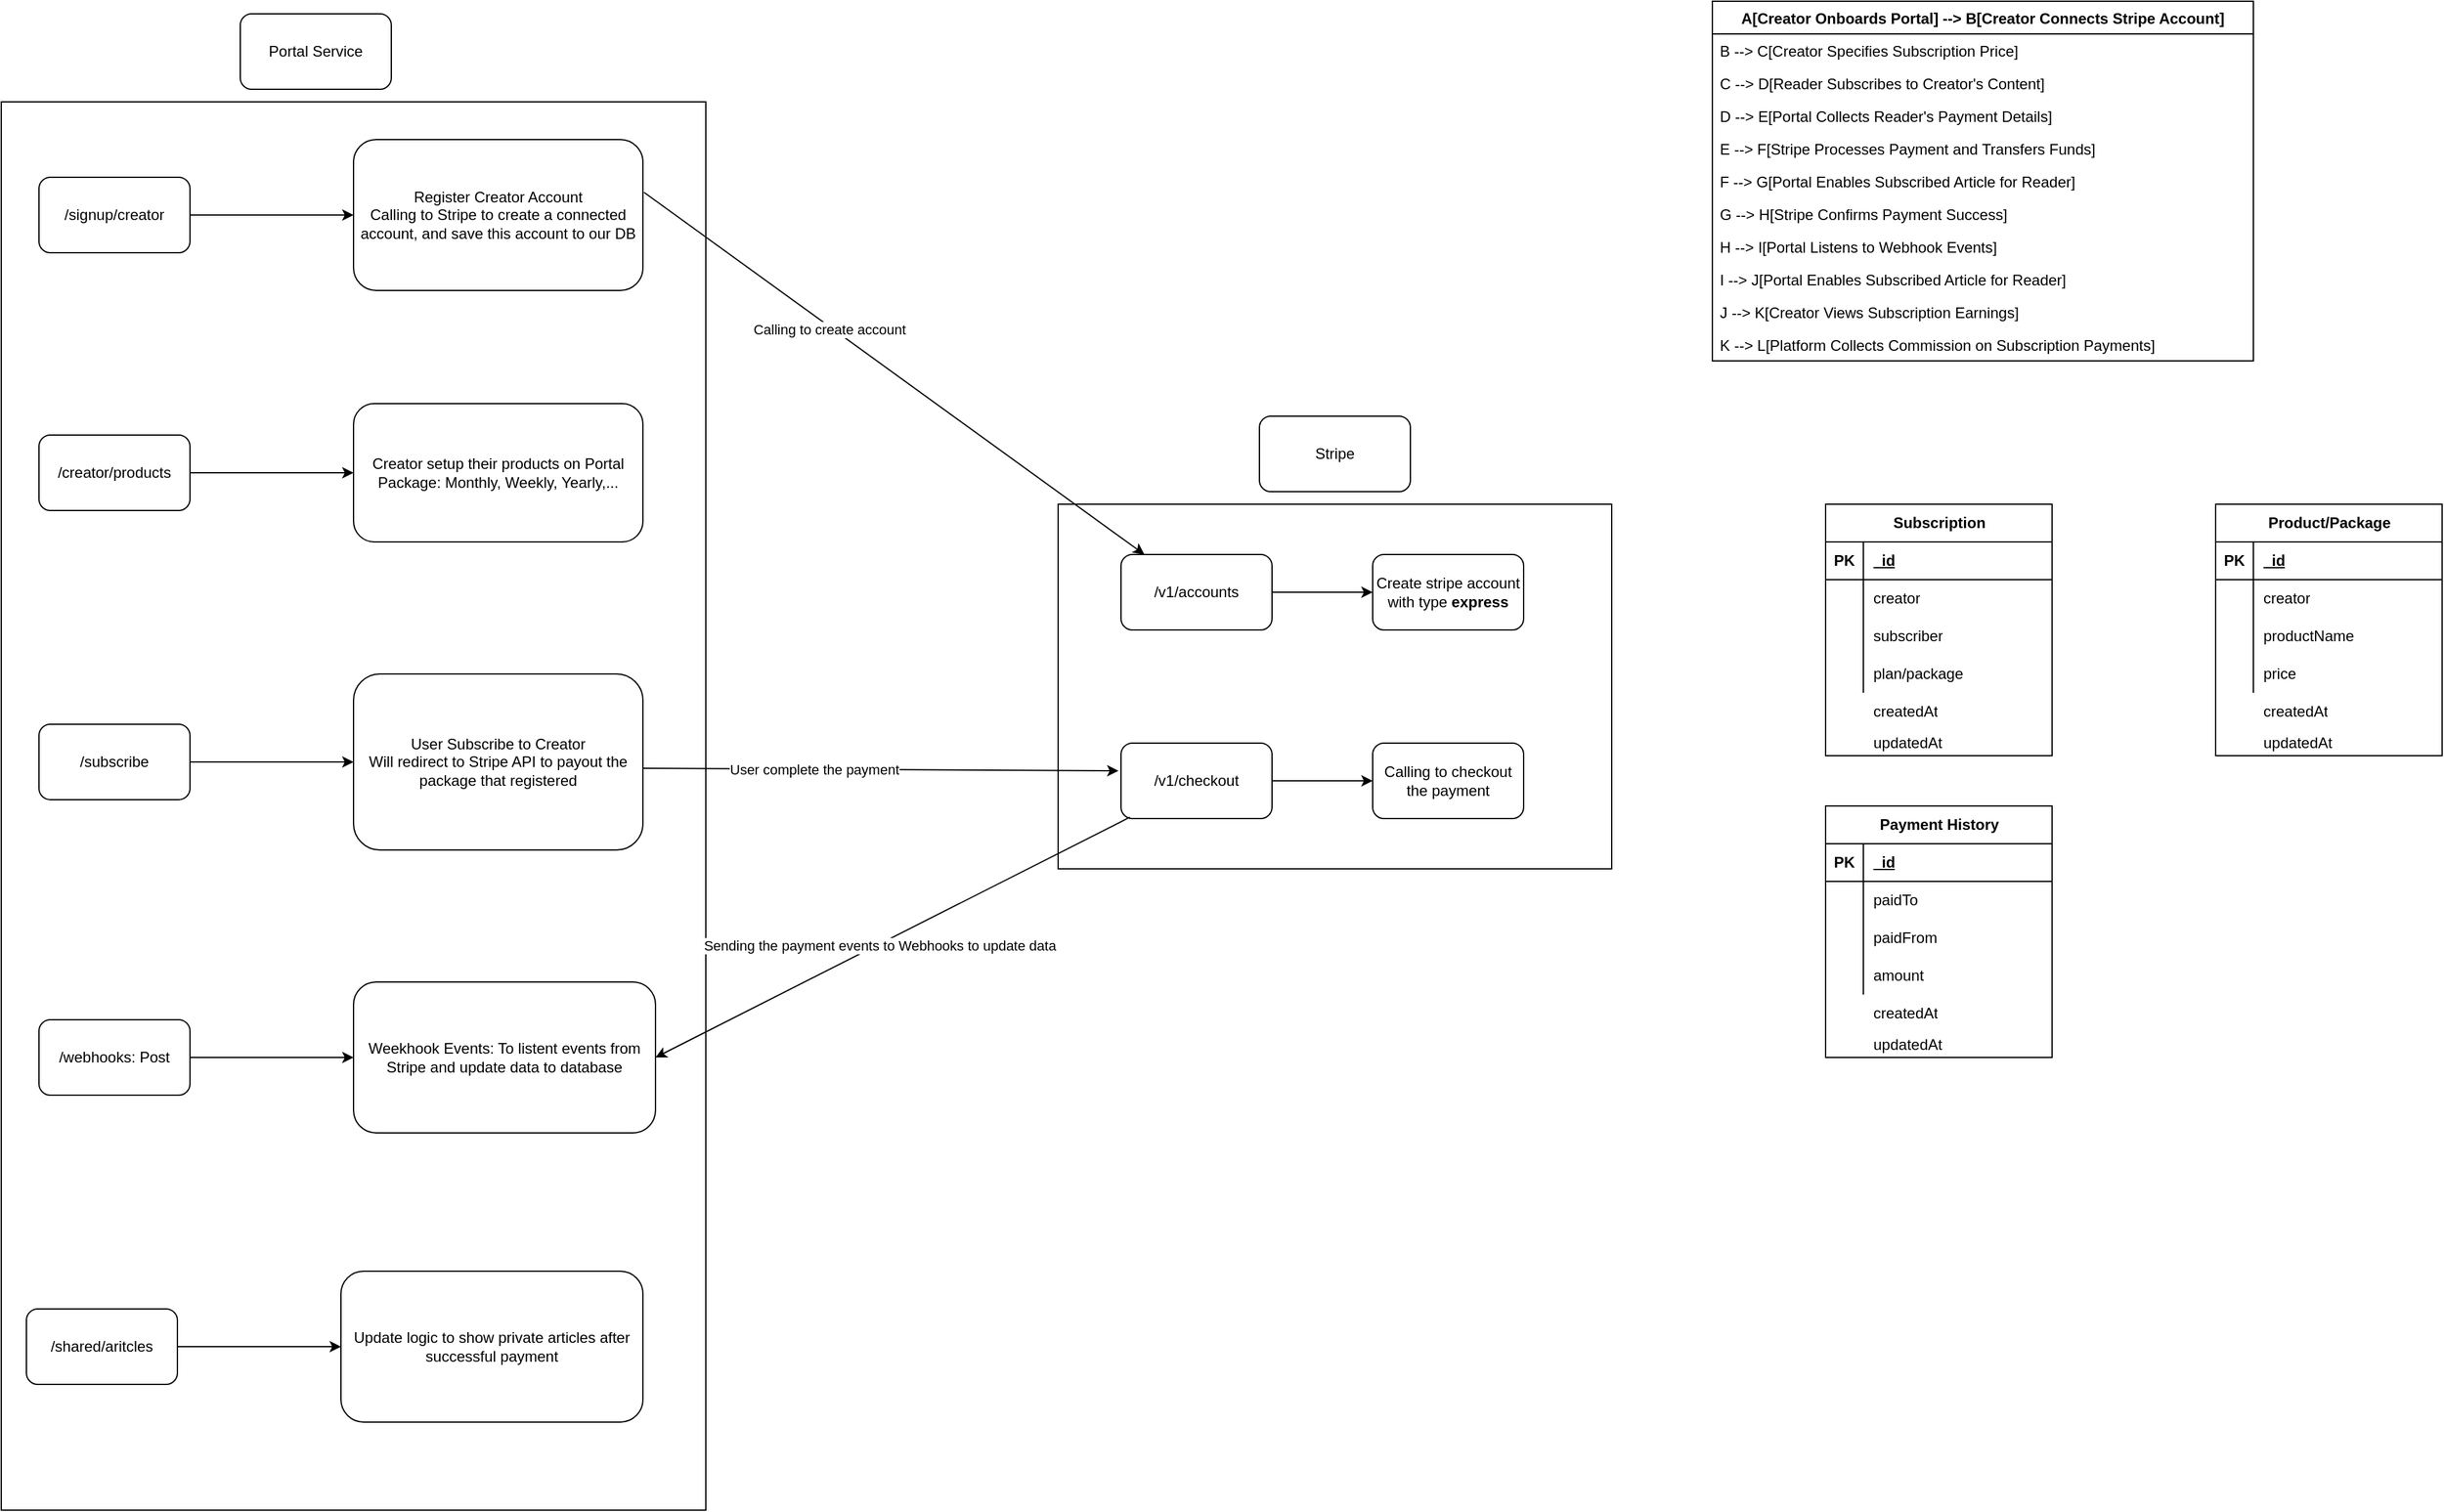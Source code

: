 <mxfile version="22.1.12" type="github">
  <diagram name="Page-1" id="2YBvvXClWsGukQMizWep">
    <mxGraphModel dx="3164" dy="1157" grid="1" gridSize="10" guides="1" tooltips="1" connect="1" arrows="1" fold="1" page="1" pageScale="1" pageWidth="850" pageHeight="1100" math="0" shadow="0">
      <root>
        <mxCell id="0" />
        <mxCell id="1" parent="0" />
        <mxCell id="j8AC4IZidA1AKhByn2ff-1" value="A[Creator Onboards Portal] --&gt; B[Creator Connects Stripe Account]" style="swimlane;fontStyle=1;childLayout=stackLayout;horizontal=1;startSize=26;horizontalStack=0;resizeParent=1;resizeParentMax=0;resizeLast=0;collapsible=1;marginBottom=0;" parent="1" vertex="1">
          <mxGeometry x="680" y="160" width="430" height="286" as="geometry" />
        </mxCell>
        <mxCell id="j8AC4IZidA1AKhByn2ff-2" value=" B --&gt; C[Creator Specifies Subscription Price]" style="text;strokeColor=none;fillColor=none;align=left;verticalAlign=top;spacingLeft=4;spacingRight=4;overflow=hidden;rotatable=0;points=[[0,0.5],[1,0.5]];portConstraint=eastwest;" parent="j8AC4IZidA1AKhByn2ff-1" vertex="1">
          <mxGeometry y="26" width="430" height="26" as="geometry" />
        </mxCell>
        <mxCell id="j8AC4IZidA1AKhByn2ff-3" value=" C --&gt; D[Reader Subscribes to Creator&#39;s Content]" style="text;strokeColor=none;fillColor=none;align=left;verticalAlign=top;spacingLeft=4;spacingRight=4;overflow=hidden;rotatable=0;points=[[0,0.5],[1,0.5]];portConstraint=eastwest;" parent="j8AC4IZidA1AKhByn2ff-1" vertex="1">
          <mxGeometry y="52" width="430" height="26" as="geometry" />
        </mxCell>
        <mxCell id="j8AC4IZidA1AKhByn2ff-4" value=" D --&gt; E[Portal Collects Reader&#39;s Payment Details]" style="text;strokeColor=none;fillColor=none;align=left;verticalAlign=top;spacingLeft=4;spacingRight=4;overflow=hidden;rotatable=0;points=[[0,0.5],[1,0.5]];portConstraint=eastwest;" parent="j8AC4IZidA1AKhByn2ff-1" vertex="1">
          <mxGeometry y="78" width="430" height="26" as="geometry" />
        </mxCell>
        <mxCell id="j8AC4IZidA1AKhByn2ff-5" value=" E --&gt; F[Stripe Processes Payment and Transfers Funds]" style="text;strokeColor=none;fillColor=none;align=left;verticalAlign=top;spacingLeft=4;spacingRight=4;overflow=hidden;rotatable=0;points=[[0,0.5],[1,0.5]];portConstraint=eastwest;" parent="j8AC4IZidA1AKhByn2ff-1" vertex="1">
          <mxGeometry y="104" width="430" height="26" as="geometry" />
        </mxCell>
        <mxCell id="j8AC4IZidA1AKhByn2ff-6" value=" F --&gt; G[Portal Enables Subscribed Article for Reader]" style="text;strokeColor=none;fillColor=none;align=left;verticalAlign=top;spacingLeft=4;spacingRight=4;overflow=hidden;rotatable=0;points=[[0,0.5],[1,0.5]];portConstraint=eastwest;" parent="j8AC4IZidA1AKhByn2ff-1" vertex="1">
          <mxGeometry y="130" width="430" height="26" as="geometry" />
        </mxCell>
        <mxCell id="j8AC4IZidA1AKhByn2ff-7" value=" G --&gt; H[Stripe Confirms Payment Success]" style="text;strokeColor=none;fillColor=none;align=left;verticalAlign=top;spacingLeft=4;spacingRight=4;overflow=hidden;rotatable=0;points=[[0,0.5],[1,0.5]];portConstraint=eastwest;" parent="j8AC4IZidA1AKhByn2ff-1" vertex="1">
          <mxGeometry y="156" width="430" height="26" as="geometry" />
        </mxCell>
        <mxCell id="j8AC4IZidA1AKhByn2ff-8" value=" H --&gt; I[Portal Listens to Webhook Events]" style="text;strokeColor=none;fillColor=none;align=left;verticalAlign=top;spacingLeft=4;spacingRight=4;overflow=hidden;rotatable=0;points=[[0,0.5],[1,0.5]];portConstraint=eastwest;" parent="j8AC4IZidA1AKhByn2ff-1" vertex="1">
          <mxGeometry y="182" width="430" height="26" as="geometry" />
        </mxCell>
        <mxCell id="j8AC4IZidA1AKhByn2ff-9" value=" I --&gt; J[Portal Enables Subscribed Article for Reader]" style="text;strokeColor=none;fillColor=none;align=left;verticalAlign=top;spacingLeft=4;spacingRight=4;overflow=hidden;rotatable=0;points=[[0,0.5],[1,0.5]];portConstraint=eastwest;" parent="j8AC4IZidA1AKhByn2ff-1" vertex="1">
          <mxGeometry y="208" width="430" height="26" as="geometry" />
        </mxCell>
        <mxCell id="j8AC4IZidA1AKhByn2ff-10" value=" J --&gt; K[Creator Views Subscription Earnings]" style="text;strokeColor=none;fillColor=none;align=left;verticalAlign=top;spacingLeft=4;spacingRight=4;overflow=hidden;rotatable=0;points=[[0,0.5],[1,0.5]];portConstraint=eastwest;" parent="j8AC4IZidA1AKhByn2ff-1" vertex="1">
          <mxGeometry y="234" width="430" height="26" as="geometry" />
        </mxCell>
        <mxCell id="j8AC4IZidA1AKhByn2ff-11" value=" K --&gt; L[Platform Collects Commission on Subscription Payments]" style="text;strokeColor=none;fillColor=none;align=left;verticalAlign=top;spacingLeft=4;spacingRight=4;overflow=hidden;rotatable=0;points=[[0,0.5],[1,0.5]];portConstraint=eastwest;" parent="j8AC4IZidA1AKhByn2ff-1" vertex="1">
          <mxGeometry y="260" width="430" height="26" as="geometry" />
        </mxCell>
        <mxCell id="j8AC4IZidA1AKhByn2ff-15" value="Portal Service" style="rounded=1;whiteSpace=wrap;html=1;" parent="1" vertex="1">
          <mxGeometry x="-490" y="170" width="120" height="60" as="geometry" />
        </mxCell>
        <mxCell id="j8AC4IZidA1AKhByn2ff-21" value="" style="rounded=0;whiteSpace=wrap;html=1;" parent="1" vertex="1">
          <mxGeometry x="160" y="560" width="440" height="290" as="geometry" />
        </mxCell>
        <mxCell id="BJMDJTZMhuAp6oQoQUDJ-19" value="" style="edgeStyle=orthogonalEdgeStyle;rounded=0;orthogonalLoop=1;jettySize=auto;html=1;" edge="1" parent="1" source="j8AC4IZidA1AKhByn2ff-22" target="BJMDJTZMhuAp6oQoQUDJ-18">
          <mxGeometry relative="1" as="geometry" />
        </mxCell>
        <mxCell id="j8AC4IZidA1AKhByn2ff-22" value="/v1/accounts" style="rounded=1;whiteSpace=wrap;html=1;" parent="1" vertex="1">
          <mxGeometry x="210" y="600" width="120" height="60" as="geometry" />
        </mxCell>
        <mxCell id="BJMDJTZMhuAp6oQoQUDJ-1" value="" style="rounded=0;whiteSpace=wrap;html=1;" vertex="1" parent="1">
          <mxGeometry x="-680" y="240" width="560" height="1120" as="geometry" />
        </mxCell>
        <mxCell id="BJMDJTZMhuAp6oQoQUDJ-15" value="" style="edgeStyle=orthogonalEdgeStyle;rounded=0;orthogonalLoop=1;jettySize=auto;html=1;" edge="1" parent="1" source="BJMDJTZMhuAp6oQoQUDJ-2" target="BJMDJTZMhuAp6oQoQUDJ-14">
          <mxGeometry relative="1" as="geometry" />
        </mxCell>
        <mxCell id="BJMDJTZMhuAp6oQoQUDJ-2" value="/signup/creator" style="rounded=1;whiteSpace=wrap;html=1;" vertex="1" parent="1">
          <mxGeometry x="-650" y="300" width="120" height="60" as="geometry" />
        </mxCell>
        <mxCell id="BJMDJTZMhuAp6oQoQUDJ-3" value="User Subscribe to Creator&lt;br&gt;Will redirect to Stripe API to payout the package that registered" style="rounded=1;whiteSpace=wrap;html=1;" vertex="1" parent="1">
          <mxGeometry x="-400" y="695" width="230" height="140" as="geometry" />
        </mxCell>
        <mxCell id="BJMDJTZMhuAp6oQoQUDJ-4" value="Creator setup their products on Portal&lt;br&gt;Package: Monthly, Weekly, Yearly,..." style="rounded=1;whiteSpace=wrap;html=1;" vertex="1" parent="1">
          <mxGeometry x="-400" y="480" width="230" height="110" as="geometry" />
        </mxCell>
        <mxCell id="BJMDJTZMhuAp6oQoQUDJ-5" value="Weekhook Events: To listent events from Stripe and update data to database" style="rounded=1;whiteSpace=wrap;html=1;" vertex="1" parent="1">
          <mxGeometry x="-400" y="940" width="240" height="120" as="geometry" />
        </mxCell>
        <mxCell id="BJMDJTZMhuAp6oQoQUDJ-9" value="" style="edgeStyle=orthogonalEdgeStyle;rounded=0;orthogonalLoop=1;jettySize=auto;html=1;" edge="1" parent="1" source="BJMDJTZMhuAp6oQoQUDJ-8" target="BJMDJTZMhuAp6oQoQUDJ-5">
          <mxGeometry relative="1" as="geometry" />
        </mxCell>
        <mxCell id="BJMDJTZMhuAp6oQoQUDJ-8" value="/webhooks: Post" style="rounded=1;whiteSpace=wrap;html=1;" vertex="1" parent="1">
          <mxGeometry x="-650" y="970" width="120" height="60" as="geometry" />
        </mxCell>
        <mxCell id="BJMDJTZMhuAp6oQoQUDJ-11" value="" style="edgeStyle=orthogonalEdgeStyle;rounded=0;orthogonalLoop=1;jettySize=auto;html=1;" edge="1" parent="1" source="BJMDJTZMhuAp6oQoQUDJ-10" target="BJMDJTZMhuAp6oQoQUDJ-4">
          <mxGeometry relative="1" as="geometry" />
        </mxCell>
        <mxCell id="BJMDJTZMhuAp6oQoQUDJ-10" value="/creator/products" style="rounded=1;whiteSpace=wrap;html=1;" vertex="1" parent="1">
          <mxGeometry x="-650" y="505" width="120" height="60" as="geometry" />
        </mxCell>
        <mxCell id="BJMDJTZMhuAp6oQoQUDJ-13" value="" style="edgeStyle=orthogonalEdgeStyle;rounded=0;orthogonalLoop=1;jettySize=auto;html=1;" edge="1" parent="1" source="BJMDJTZMhuAp6oQoQUDJ-12" target="BJMDJTZMhuAp6oQoQUDJ-3">
          <mxGeometry relative="1" as="geometry" />
        </mxCell>
        <mxCell id="BJMDJTZMhuAp6oQoQUDJ-12" value="/subscribe" style="rounded=1;whiteSpace=wrap;html=1;" vertex="1" parent="1">
          <mxGeometry x="-650" y="735" width="120" height="60" as="geometry" />
        </mxCell>
        <mxCell id="BJMDJTZMhuAp6oQoQUDJ-14" value="Register Creator Account&lt;br&gt;Calling to Stripe to create a connected account, and save this account to our DB" style="rounded=1;whiteSpace=wrap;html=1;" vertex="1" parent="1">
          <mxGeometry x="-400" y="270" width="230" height="120" as="geometry" />
        </mxCell>
        <mxCell id="BJMDJTZMhuAp6oQoQUDJ-18" value="Create stripe account with type &lt;b&gt;express&lt;/b&gt;" style="whiteSpace=wrap;html=1;rounded=1;" vertex="1" parent="1">
          <mxGeometry x="410" y="600" width="120" height="60" as="geometry" />
        </mxCell>
        <mxCell id="BJMDJTZMhuAp6oQoQUDJ-20" value="" style="endArrow=classic;html=1;rounded=0;exitX=1.004;exitY=0.35;exitDx=0;exitDy=0;exitPerimeter=0;" edge="1" parent="1" source="BJMDJTZMhuAp6oQoQUDJ-14" target="j8AC4IZidA1AKhByn2ff-22">
          <mxGeometry width="50" height="50" relative="1" as="geometry">
            <mxPoint x="-170" y="335" as="sourcePoint" />
            <mxPoint x="-120" y="285" as="targetPoint" />
          </mxGeometry>
        </mxCell>
        <mxCell id="BJMDJTZMhuAp6oQoQUDJ-21" value="Calling to create account" style="edgeLabel;html=1;align=center;verticalAlign=middle;resizable=0;points=[];" vertex="1" connectable="0" parent="BJMDJTZMhuAp6oQoQUDJ-20">
          <mxGeometry x="-0.256" y="-2" relative="1" as="geometry">
            <mxPoint as="offset" />
          </mxGeometry>
        </mxCell>
        <mxCell id="BJMDJTZMhuAp6oQoQUDJ-22" value="" style="edgeStyle=orthogonalEdgeStyle;rounded=0;orthogonalLoop=1;jettySize=auto;html=1;" edge="1" parent="1" source="BJMDJTZMhuAp6oQoQUDJ-23" target="BJMDJTZMhuAp6oQoQUDJ-24">
          <mxGeometry relative="1" as="geometry" />
        </mxCell>
        <mxCell id="BJMDJTZMhuAp6oQoQUDJ-23" value="/v1/checkout" style="rounded=1;whiteSpace=wrap;html=1;" vertex="1" parent="1">
          <mxGeometry x="210" y="750" width="120" height="60" as="geometry" />
        </mxCell>
        <mxCell id="BJMDJTZMhuAp6oQoQUDJ-24" value="Calling to checkout the payment" style="whiteSpace=wrap;html=1;rounded=1;" vertex="1" parent="1">
          <mxGeometry x="410" y="750" width="120" height="60" as="geometry" />
        </mxCell>
        <mxCell id="BJMDJTZMhuAp6oQoQUDJ-25" value="" style="endArrow=classic;html=1;rounded=0;entryX=-0.017;entryY=0.367;entryDx=0;entryDy=0;entryPerimeter=0;" edge="1" parent="1" target="BJMDJTZMhuAp6oQoQUDJ-23">
          <mxGeometry width="50" height="50" relative="1" as="geometry">
            <mxPoint x="-170" y="770" as="sourcePoint" />
            <mxPoint x="-120" y="720" as="targetPoint" />
          </mxGeometry>
        </mxCell>
        <mxCell id="BJMDJTZMhuAp6oQoQUDJ-26" value="User complete the payment" style="edgeLabel;html=1;align=center;verticalAlign=middle;resizable=0;points=[];" vertex="1" connectable="0" parent="BJMDJTZMhuAp6oQoQUDJ-25">
          <mxGeometry x="-0.28" relative="1" as="geometry">
            <mxPoint as="offset" />
          </mxGeometry>
        </mxCell>
        <mxCell id="BJMDJTZMhuAp6oQoQUDJ-27" value="" style="endArrow=classic;html=1;rounded=0;exitX=0.058;exitY=0.983;exitDx=0;exitDy=0;exitPerimeter=0;entryX=1;entryY=0.5;entryDx=0;entryDy=0;" edge="1" parent="1" source="BJMDJTZMhuAp6oQoQUDJ-23" target="BJMDJTZMhuAp6oQoQUDJ-5">
          <mxGeometry width="50" height="50" relative="1" as="geometry">
            <mxPoint x="60" y="890" as="sourcePoint" />
            <mxPoint x="110" y="840" as="targetPoint" />
          </mxGeometry>
        </mxCell>
        <mxCell id="BJMDJTZMhuAp6oQoQUDJ-28" value="Sending the payment events to Webhooks to update data" style="edgeLabel;html=1;align=center;verticalAlign=middle;resizable=0;points=[];" vertex="1" connectable="0" parent="BJMDJTZMhuAp6oQoQUDJ-27">
          <mxGeometry x="0.058" y="1" relative="1" as="geometry">
            <mxPoint as="offset" />
          </mxGeometry>
        </mxCell>
        <mxCell id="BJMDJTZMhuAp6oQoQUDJ-29" value="Stripe" style="rounded=1;whiteSpace=wrap;html=1;" vertex="1" parent="1">
          <mxGeometry x="320" y="490" width="120" height="60" as="geometry" />
        </mxCell>
        <mxCell id="BJMDJTZMhuAp6oQoQUDJ-31" value="Subscription" style="shape=table;startSize=30;container=1;collapsible=1;childLayout=tableLayout;fixedRows=1;rowLines=0;fontStyle=1;align=center;resizeLast=1;html=1;" vertex="1" parent="1">
          <mxGeometry x="770" y="560" width="180" height="200" as="geometry" />
        </mxCell>
        <mxCell id="BJMDJTZMhuAp6oQoQUDJ-32" value="" style="shape=tableRow;horizontal=0;startSize=0;swimlaneHead=0;swimlaneBody=0;fillColor=none;collapsible=0;dropTarget=0;points=[[0,0.5],[1,0.5]];portConstraint=eastwest;top=0;left=0;right=0;bottom=1;" vertex="1" parent="BJMDJTZMhuAp6oQoQUDJ-31">
          <mxGeometry y="30" width="180" height="30" as="geometry" />
        </mxCell>
        <mxCell id="BJMDJTZMhuAp6oQoQUDJ-33" value="PK" style="shape=partialRectangle;connectable=0;fillColor=none;top=0;left=0;bottom=0;right=0;fontStyle=1;overflow=hidden;whiteSpace=wrap;html=1;" vertex="1" parent="BJMDJTZMhuAp6oQoQUDJ-32">
          <mxGeometry width="30" height="30" as="geometry">
            <mxRectangle width="30" height="30" as="alternateBounds" />
          </mxGeometry>
        </mxCell>
        <mxCell id="BJMDJTZMhuAp6oQoQUDJ-34" value="_id" style="shape=partialRectangle;connectable=0;fillColor=none;top=0;left=0;bottom=0;right=0;align=left;spacingLeft=6;fontStyle=5;overflow=hidden;whiteSpace=wrap;html=1;" vertex="1" parent="BJMDJTZMhuAp6oQoQUDJ-32">
          <mxGeometry x="30" width="150" height="30" as="geometry">
            <mxRectangle width="150" height="30" as="alternateBounds" />
          </mxGeometry>
        </mxCell>
        <mxCell id="BJMDJTZMhuAp6oQoQUDJ-35" value="" style="shape=tableRow;horizontal=0;startSize=0;swimlaneHead=0;swimlaneBody=0;fillColor=none;collapsible=0;dropTarget=0;points=[[0,0.5],[1,0.5]];portConstraint=eastwest;top=0;left=0;right=0;bottom=0;" vertex="1" parent="BJMDJTZMhuAp6oQoQUDJ-31">
          <mxGeometry y="60" width="180" height="30" as="geometry" />
        </mxCell>
        <mxCell id="BJMDJTZMhuAp6oQoQUDJ-36" value="" style="shape=partialRectangle;connectable=0;fillColor=none;top=0;left=0;bottom=0;right=0;editable=1;overflow=hidden;whiteSpace=wrap;html=1;" vertex="1" parent="BJMDJTZMhuAp6oQoQUDJ-35">
          <mxGeometry width="30" height="30" as="geometry">
            <mxRectangle width="30" height="30" as="alternateBounds" />
          </mxGeometry>
        </mxCell>
        <mxCell id="BJMDJTZMhuAp6oQoQUDJ-37" value="creator" style="shape=partialRectangle;connectable=0;fillColor=none;top=0;left=0;bottom=0;right=0;align=left;spacingLeft=6;overflow=hidden;whiteSpace=wrap;html=1;" vertex="1" parent="BJMDJTZMhuAp6oQoQUDJ-35">
          <mxGeometry x="30" width="150" height="30" as="geometry">
            <mxRectangle width="150" height="30" as="alternateBounds" />
          </mxGeometry>
        </mxCell>
        <mxCell id="BJMDJTZMhuAp6oQoQUDJ-38" value="" style="shape=tableRow;horizontal=0;startSize=0;swimlaneHead=0;swimlaneBody=0;fillColor=none;collapsible=0;dropTarget=0;points=[[0,0.5],[1,0.5]];portConstraint=eastwest;top=0;left=0;right=0;bottom=0;" vertex="1" parent="BJMDJTZMhuAp6oQoQUDJ-31">
          <mxGeometry y="90" width="180" height="30" as="geometry" />
        </mxCell>
        <mxCell id="BJMDJTZMhuAp6oQoQUDJ-39" value="" style="shape=partialRectangle;connectable=0;fillColor=none;top=0;left=0;bottom=0;right=0;editable=1;overflow=hidden;whiteSpace=wrap;html=1;" vertex="1" parent="BJMDJTZMhuAp6oQoQUDJ-38">
          <mxGeometry width="30" height="30" as="geometry">
            <mxRectangle width="30" height="30" as="alternateBounds" />
          </mxGeometry>
        </mxCell>
        <mxCell id="BJMDJTZMhuAp6oQoQUDJ-40" value="subscriber" style="shape=partialRectangle;connectable=0;fillColor=none;top=0;left=0;bottom=0;right=0;align=left;spacingLeft=6;overflow=hidden;whiteSpace=wrap;html=1;" vertex="1" parent="BJMDJTZMhuAp6oQoQUDJ-38">
          <mxGeometry x="30" width="150" height="30" as="geometry">
            <mxRectangle width="150" height="30" as="alternateBounds" />
          </mxGeometry>
        </mxCell>
        <mxCell id="BJMDJTZMhuAp6oQoQUDJ-41" value="" style="shape=tableRow;horizontal=0;startSize=0;swimlaneHead=0;swimlaneBody=0;fillColor=none;collapsible=0;dropTarget=0;points=[[0,0.5],[1,0.5]];portConstraint=eastwest;top=0;left=0;right=0;bottom=0;" vertex="1" parent="BJMDJTZMhuAp6oQoQUDJ-31">
          <mxGeometry y="120" width="180" height="30" as="geometry" />
        </mxCell>
        <mxCell id="BJMDJTZMhuAp6oQoQUDJ-42" value="" style="shape=partialRectangle;connectable=0;fillColor=none;top=0;left=0;bottom=0;right=0;editable=1;overflow=hidden;whiteSpace=wrap;html=1;" vertex="1" parent="BJMDJTZMhuAp6oQoQUDJ-41">
          <mxGeometry width="30" height="30" as="geometry">
            <mxRectangle width="30" height="30" as="alternateBounds" />
          </mxGeometry>
        </mxCell>
        <mxCell id="BJMDJTZMhuAp6oQoQUDJ-43" value="plan/package" style="shape=partialRectangle;connectable=0;fillColor=none;top=0;left=0;bottom=0;right=0;align=left;spacingLeft=6;overflow=hidden;whiteSpace=wrap;html=1;" vertex="1" parent="BJMDJTZMhuAp6oQoQUDJ-41">
          <mxGeometry x="30" width="150" height="30" as="geometry">
            <mxRectangle width="150" height="30" as="alternateBounds" />
          </mxGeometry>
        </mxCell>
        <mxCell id="BJMDJTZMhuAp6oQoQUDJ-45" value="createdAt" style="shape=partialRectangle;connectable=0;fillColor=none;top=0;left=0;bottom=0;right=0;align=left;spacingLeft=6;overflow=hidden;whiteSpace=wrap;html=1;" vertex="1" parent="1">
          <mxGeometry x="800" y="710" width="150" height="30" as="geometry">
            <mxRectangle width="150" height="30" as="alternateBounds" />
          </mxGeometry>
        </mxCell>
        <mxCell id="BJMDJTZMhuAp6oQoQUDJ-46" value="updatedAt" style="shape=partialRectangle;connectable=0;fillColor=none;top=0;left=0;bottom=0;right=0;align=left;spacingLeft=6;overflow=hidden;whiteSpace=wrap;html=1;" vertex="1" parent="1">
          <mxGeometry x="800" y="735" width="150" height="30" as="geometry">
            <mxRectangle width="150" height="30" as="alternateBounds" />
          </mxGeometry>
        </mxCell>
        <mxCell id="BJMDJTZMhuAp6oQoQUDJ-47" value="Product/Package" style="shape=table;startSize=30;container=1;collapsible=1;childLayout=tableLayout;fixedRows=1;rowLines=0;fontStyle=1;align=center;resizeLast=1;html=1;" vertex="1" parent="1">
          <mxGeometry x="1080" y="560" width="180" height="200" as="geometry" />
        </mxCell>
        <mxCell id="BJMDJTZMhuAp6oQoQUDJ-48" value="" style="shape=tableRow;horizontal=0;startSize=0;swimlaneHead=0;swimlaneBody=0;fillColor=none;collapsible=0;dropTarget=0;points=[[0,0.5],[1,0.5]];portConstraint=eastwest;top=0;left=0;right=0;bottom=1;" vertex="1" parent="BJMDJTZMhuAp6oQoQUDJ-47">
          <mxGeometry y="30" width="180" height="30" as="geometry" />
        </mxCell>
        <mxCell id="BJMDJTZMhuAp6oQoQUDJ-49" value="PK" style="shape=partialRectangle;connectable=0;fillColor=none;top=0;left=0;bottom=0;right=0;fontStyle=1;overflow=hidden;whiteSpace=wrap;html=1;" vertex="1" parent="BJMDJTZMhuAp6oQoQUDJ-48">
          <mxGeometry width="30" height="30" as="geometry">
            <mxRectangle width="30" height="30" as="alternateBounds" />
          </mxGeometry>
        </mxCell>
        <mxCell id="BJMDJTZMhuAp6oQoQUDJ-50" value="_id" style="shape=partialRectangle;connectable=0;fillColor=none;top=0;left=0;bottom=0;right=0;align=left;spacingLeft=6;fontStyle=5;overflow=hidden;whiteSpace=wrap;html=1;" vertex="1" parent="BJMDJTZMhuAp6oQoQUDJ-48">
          <mxGeometry x="30" width="150" height="30" as="geometry">
            <mxRectangle width="150" height="30" as="alternateBounds" />
          </mxGeometry>
        </mxCell>
        <mxCell id="BJMDJTZMhuAp6oQoQUDJ-51" value="" style="shape=tableRow;horizontal=0;startSize=0;swimlaneHead=0;swimlaneBody=0;fillColor=none;collapsible=0;dropTarget=0;points=[[0,0.5],[1,0.5]];portConstraint=eastwest;top=0;left=0;right=0;bottom=0;" vertex="1" parent="BJMDJTZMhuAp6oQoQUDJ-47">
          <mxGeometry y="60" width="180" height="30" as="geometry" />
        </mxCell>
        <mxCell id="BJMDJTZMhuAp6oQoQUDJ-52" value="" style="shape=partialRectangle;connectable=0;fillColor=none;top=0;left=0;bottom=0;right=0;editable=1;overflow=hidden;whiteSpace=wrap;html=1;" vertex="1" parent="BJMDJTZMhuAp6oQoQUDJ-51">
          <mxGeometry width="30" height="30" as="geometry">
            <mxRectangle width="30" height="30" as="alternateBounds" />
          </mxGeometry>
        </mxCell>
        <mxCell id="BJMDJTZMhuAp6oQoQUDJ-53" value="creator" style="shape=partialRectangle;connectable=0;fillColor=none;top=0;left=0;bottom=0;right=0;align=left;spacingLeft=6;overflow=hidden;whiteSpace=wrap;html=1;" vertex="1" parent="BJMDJTZMhuAp6oQoQUDJ-51">
          <mxGeometry x="30" width="150" height="30" as="geometry">
            <mxRectangle width="150" height="30" as="alternateBounds" />
          </mxGeometry>
        </mxCell>
        <mxCell id="BJMDJTZMhuAp6oQoQUDJ-54" value="" style="shape=tableRow;horizontal=0;startSize=0;swimlaneHead=0;swimlaneBody=0;fillColor=none;collapsible=0;dropTarget=0;points=[[0,0.5],[1,0.5]];portConstraint=eastwest;top=0;left=0;right=0;bottom=0;" vertex="1" parent="BJMDJTZMhuAp6oQoQUDJ-47">
          <mxGeometry y="90" width="180" height="30" as="geometry" />
        </mxCell>
        <mxCell id="BJMDJTZMhuAp6oQoQUDJ-55" value="" style="shape=partialRectangle;connectable=0;fillColor=none;top=0;left=0;bottom=0;right=0;editable=1;overflow=hidden;whiteSpace=wrap;html=1;" vertex="1" parent="BJMDJTZMhuAp6oQoQUDJ-54">
          <mxGeometry width="30" height="30" as="geometry">
            <mxRectangle width="30" height="30" as="alternateBounds" />
          </mxGeometry>
        </mxCell>
        <mxCell id="BJMDJTZMhuAp6oQoQUDJ-56" value="productName" style="shape=partialRectangle;connectable=0;fillColor=none;top=0;left=0;bottom=0;right=0;align=left;spacingLeft=6;overflow=hidden;whiteSpace=wrap;html=1;" vertex="1" parent="BJMDJTZMhuAp6oQoQUDJ-54">
          <mxGeometry x="30" width="150" height="30" as="geometry">
            <mxRectangle width="150" height="30" as="alternateBounds" />
          </mxGeometry>
        </mxCell>
        <mxCell id="BJMDJTZMhuAp6oQoQUDJ-57" value="" style="shape=tableRow;horizontal=0;startSize=0;swimlaneHead=0;swimlaneBody=0;fillColor=none;collapsible=0;dropTarget=0;points=[[0,0.5],[1,0.5]];portConstraint=eastwest;top=0;left=0;right=0;bottom=0;" vertex="1" parent="BJMDJTZMhuAp6oQoQUDJ-47">
          <mxGeometry y="120" width="180" height="30" as="geometry" />
        </mxCell>
        <mxCell id="BJMDJTZMhuAp6oQoQUDJ-58" value="" style="shape=partialRectangle;connectable=0;fillColor=none;top=0;left=0;bottom=0;right=0;editable=1;overflow=hidden;whiteSpace=wrap;html=1;" vertex="1" parent="BJMDJTZMhuAp6oQoQUDJ-57">
          <mxGeometry width="30" height="30" as="geometry">
            <mxRectangle width="30" height="30" as="alternateBounds" />
          </mxGeometry>
        </mxCell>
        <mxCell id="BJMDJTZMhuAp6oQoQUDJ-59" value="price" style="shape=partialRectangle;connectable=0;fillColor=none;top=0;left=0;bottom=0;right=0;align=left;spacingLeft=6;overflow=hidden;whiteSpace=wrap;html=1;" vertex="1" parent="BJMDJTZMhuAp6oQoQUDJ-57">
          <mxGeometry x="30" width="150" height="30" as="geometry">
            <mxRectangle width="150" height="30" as="alternateBounds" />
          </mxGeometry>
        </mxCell>
        <mxCell id="BJMDJTZMhuAp6oQoQUDJ-60" value="createdAt" style="shape=partialRectangle;connectable=0;fillColor=none;top=0;left=0;bottom=0;right=0;align=left;spacingLeft=6;overflow=hidden;whiteSpace=wrap;html=1;" vertex="1" parent="1">
          <mxGeometry x="1110" y="710" width="150" height="30" as="geometry">
            <mxRectangle width="150" height="30" as="alternateBounds" />
          </mxGeometry>
        </mxCell>
        <mxCell id="BJMDJTZMhuAp6oQoQUDJ-61" value="updatedAt" style="shape=partialRectangle;connectable=0;fillColor=none;top=0;left=0;bottom=0;right=0;align=left;spacingLeft=6;overflow=hidden;whiteSpace=wrap;html=1;" vertex="1" parent="1">
          <mxGeometry x="1110" y="735" width="150" height="30" as="geometry">
            <mxRectangle width="150" height="30" as="alternateBounds" />
          </mxGeometry>
        </mxCell>
        <mxCell id="BJMDJTZMhuAp6oQoQUDJ-62" value="Payment History" style="shape=table;startSize=30;container=1;collapsible=1;childLayout=tableLayout;fixedRows=1;rowLines=0;fontStyle=1;align=center;resizeLast=1;html=1;" vertex="1" parent="1">
          <mxGeometry x="770" y="800" width="180" height="200" as="geometry" />
        </mxCell>
        <mxCell id="BJMDJTZMhuAp6oQoQUDJ-63" value="" style="shape=tableRow;horizontal=0;startSize=0;swimlaneHead=0;swimlaneBody=0;fillColor=none;collapsible=0;dropTarget=0;points=[[0,0.5],[1,0.5]];portConstraint=eastwest;top=0;left=0;right=0;bottom=1;" vertex="1" parent="BJMDJTZMhuAp6oQoQUDJ-62">
          <mxGeometry y="30" width="180" height="30" as="geometry" />
        </mxCell>
        <mxCell id="BJMDJTZMhuAp6oQoQUDJ-64" value="PK" style="shape=partialRectangle;connectable=0;fillColor=none;top=0;left=0;bottom=0;right=0;fontStyle=1;overflow=hidden;whiteSpace=wrap;html=1;" vertex="1" parent="BJMDJTZMhuAp6oQoQUDJ-63">
          <mxGeometry width="30" height="30" as="geometry">
            <mxRectangle width="30" height="30" as="alternateBounds" />
          </mxGeometry>
        </mxCell>
        <mxCell id="BJMDJTZMhuAp6oQoQUDJ-65" value="_id" style="shape=partialRectangle;connectable=0;fillColor=none;top=0;left=0;bottom=0;right=0;align=left;spacingLeft=6;fontStyle=5;overflow=hidden;whiteSpace=wrap;html=1;" vertex="1" parent="BJMDJTZMhuAp6oQoQUDJ-63">
          <mxGeometry x="30" width="150" height="30" as="geometry">
            <mxRectangle width="150" height="30" as="alternateBounds" />
          </mxGeometry>
        </mxCell>
        <mxCell id="BJMDJTZMhuAp6oQoQUDJ-66" value="" style="shape=tableRow;horizontal=0;startSize=0;swimlaneHead=0;swimlaneBody=0;fillColor=none;collapsible=0;dropTarget=0;points=[[0,0.5],[1,0.5]];portConstraint=eastwest;top=0;left=0;right=0;bottom=0;" vertex="1" parent="BJMDJTZMhuAp6oQoQUDJ-62">
          <mxGeometry y="60" width="180" height="30" as="geometry" />
        </mxCell>
        <mxCell id="BJMDJTZMhuAp6oQoQUDJ-67" value="" style="shape=partialRectangle;connectable=0;fillColor=none;top=0;left=0;bottom=0;right=0;editable=1;overflow=hidden;whiteSpace=wrap;html=1;" vertex="1" parent="BJMDJTZMhuAp6oQoQUDJ-66">
          <mxGeometry width="30" height="30" as="geometry">
            <mxRectangle width="30" height="30" as="alternateBounds" />
          </mxGeometry>
        </mxCell>
        <mxCell id="BJMDJTZMhuAp6oQoQUDJ-68" value="paidTo" style="shape=partialRectangle;connectable=0;fillColor=none;top=0;left=0;bottom=0;right=0;align=left;spacingLeft=6;overflow=hidden;whiteSpace=wrap;html=1;" vertex="1" parent="BJMDJTZMhuAp6oQoQUDJ-66">
          <mxGeometry x="30" width="150" height="30" as="geometry">
            <mxRectangle width="150" height="30" as="alternateBounds" />
          </mxGeometry>
        </mxCell>
        <mxCell id="BJMDJTZMhuAp6oQoQUDJ-69" value="" style="shape=tableRow;horizontal=0;startSize=0;swimlaneHead=0;swimlaneBody=0;fillColor=none;collapsible=0;dropTarget=0;points=[[0,0.5],[1,0.5]];portConstraint=eastwest;top=0;left=0;right=0;bottom=0;" vertex="1" parent="BJMDJTZMhuAp6oQoQUDJ-62">
          <mxGeometry y="90" width="180" height="30" as="geometry" />
        </mxCell>
        <mxCell id="BJMDJTZMhuAp6oQoQUDJ-70" value="" style="shape=partialRectangle;connectable=0;fillColor=none;top=0;left=0;bottom=0;right=0;editable=1;overflow=hidden;whiteSpace=wrap;html=1;" vertex="1" parent="BJMDJTZMhuAp6oQoQUDJ-69">
          <mxGeometry width="30" height="30" as="geometry">
            <mxRectangle width="30" height="30" as="alternateBounds" />
          </mxGeometry>
        </mxCell>
        <mxCell id="BJMDJTZMhuAp6oQoQUDJ-71" value="paidFrom" style="shape=partialRectangle;connectable=0;fillColor=none;top=0;left=0;bottom=0;right=0;align=left;spacingLeft=6;overflow=hidden;whiteSpace=wrap;html=1;" vertex="1" parent="BJMDJTZMhuAp6oQoQUDJ-69">
          <mxGeometry x="30" width="150" height="30" as="geometry">
            <mxRectangle width="150" height="30" as="alternateBounds" />
          </mxGeometry>
        </mxCell>
        <mxCell id="BJMDJTZMhuAp6oQoQUDJ-72" value="" style="shape=tableRow;horizontal=0;startSize=0;swimlaneHead=0;swimlaneBody=0;fillColor=none;collapsible=0;dropTarget=0;points=[[0,0.5],[1,0.5]];portConstraint=eastwest;top=0;left=0;right=0;bottom=0;" vertex="1" parent="BJMDJTZMhuAp6oQoQUDJ-62">
          <mxGeometry y="120" width="180" height="30" as="geometry" />
        </mxCell>
        <mxCell id="BJMDJTZMhuAp6oQoQUDJ-73" value="" style="shape=partialRectangle;connectable=0;fillColor=none;top=0;left=0;bottom=0;right=0;editable=1;overflow=hidden;whiteSpace=wrap;html=1;" vertex="1" parent="BJMDJTZMhuAp6oQoQUDJ-72">
          <mxGeometry width="30" height="30" as="geometry">
            <mxRectangle width="30" height="30" as="alternateBounds" />
          </mxGeometry>
        </mxCell>
        <mxCell id="BJMDJTZMhuAp6oQoQUDJ-74" value="amount" style="shape=partialRectangle;connectable=0;fillColor=none;top=0;left=0;bottom=0;right=0;align=left;spacingLeft=6;overflow=hidden;whiteSpace=wrap;html=1;" vertex="1" parent="BJMDJTZMhuAp6oQoQUDJ-72">
          <mxGeometry x="30" width="150" height="30" as="geometry">
            <mxRectangle width="150" height="30" as="alternateBounds" />
          </mxGeometry>
        </mxCell>
        <mxCell id="BJMDJTZMhuAp6oQoQUDJ-75" value="createdAt" style="shape=partialRectangle;connectable=0;fillColor=none;top=0;left=0;bottom=0;right=0;align=left;spacingLeft=6;overflow=hidden;whiteSpace=wrap;html=1;" vertex="1" parent="1">
          <mxGeometry x="800" y="950" width="150" height="30" as="geometry">
            <mxRectangle width="150" height="30" as="alternateBounds" />
          </mxGeometry>
        </mxCell>
        <mxCell id="BJMDJTZMhuAp6oQoQUDJ-76" value="updatedAt" style="shape=partialRectangle;connectable=0;fillColor=none;top=0;left=0;bottom=0;right=0;align=left;spacingLeft=6;overflow=hidden;whiteSpace=wrap;html=1;" vertex="1" parent="1">
          <mxGeometry x="800" y="975" width="150" height="30" as="geometry">
            <mxRectangle width="150" height="30" as="alternateBounds" />
          </mxGeometry>
        </mxCell>
        <mxCell id="BJMDJTZMhuAp6oQoQUDJ-77" value="Update logic to show private articles after successful payment" style="rounded=1;whiteSpace=wrap;html=1;" vertex="1" parent="1">
          <mxGeometry x="-410" y="1170" width="240" height="120" as="geometry" />
        </mxCell>
        <mxCell id="BJMDJTZMhuAp6oQoQUDJ-78" value="" style="edgeStyle=orthogonalEdgeStyle;rounded=0;orthogonalLoop=1;jettySize=auto;html=1;" edge="1" parent="1" source="BJMDJTZMhuAp6oQoQUDJ-79" target="BJMDJTZMhuAp6oQoQUDJ-77">
          <mxGeometry relative="1" as="geometry" />
        </mxCell>
        <mxCell id="BJMDJTZMhuAp6oQoQUDJ-79" value="/shared/aritcles" style="rounded=1;whiteSpace=wrap;html=1;" vertex="1" parent="1">
          <mxGeometry x="-660" y="1200" width="120" height="60" as="geometry" />
        </mxCell>
      </root>
    </mxGraphModel>
  </diagram>
</mxfile>
